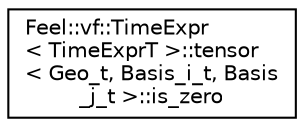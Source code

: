 digraph "Graphical Class Hierarchy"
{
 // LATEX_PDF_SIZE
  edge [fontname="Helvetica",fontsize="10",labelfontname="Helvetica",labelfontsize="10"];
  node [fontname="Helvetica",fontsize="10",shape=record];
  rankdir="LR";
  Node0 [label="Feel::vf::TimeExpr\l\< TimeExprT \>::tensor\l\< Geo_t, Basis_i_t, Basis\l_j_t \>::is_zero",height=0.2,width=0.4,color="black", fillcolor="white", style="filled",URL="$structFeel_1_1vf_1_1TimeExpr_1_1tensor_1_1is__zero.html",tooltip=" "];
}
